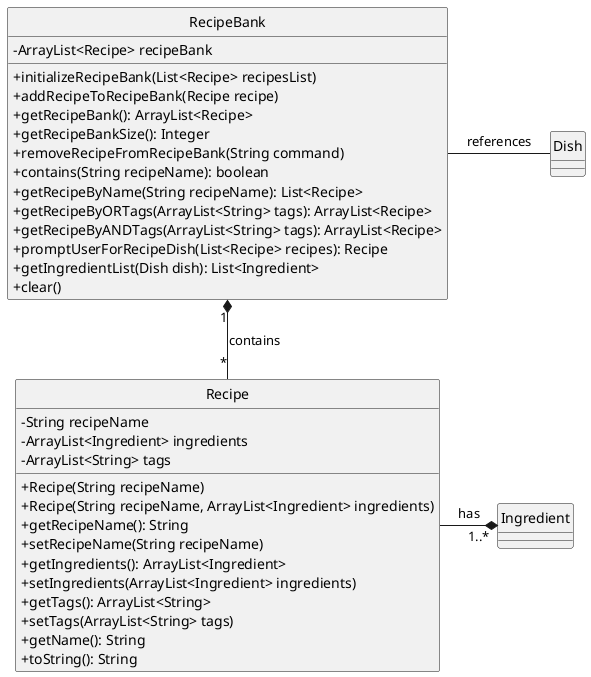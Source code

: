 @startuml
hide circle
skinparam classAttributeIconSize 0

class Recipe {
    - String recipeName
    - ArrayList<Ingredient> ingredients
    - ArrayList<String> tags

    + Recipe(String recipeName)
    + Recipe(String recipeName, ArrayList<Ingredient> ingredients)
    + getRecipeName(): String
    + setRecipeName(String recipeName)
    + getIngredients(): ArrayList<Ingredient>
    + setIngredients(ArrayList<Ingredient> ingredients)
    + getTags(): ArrayList<String>
    + setTags(ArrayList<String> tags)
    + getName(): String
    + toString(): String
}

class RecipeBank {
    - ArrayList<Recipe> recipeBank

    + initializeRecipeBank(List<Recipe> recipesList)
    + addRecipeToRecipeBank(Recipe recipe)
    + getRecipeBank(): ArrayList<Recipe>
    + getRecipeBankSize(): Integer
    + removeRecipeFromRecipeBank(String command)
    + contains(String recipeName): boolean
    + getRecipeByName(String recipeName): List<Recipe>
    + getRecipeByORTags(ArrayList<String> tags): ArrayList<Recipe>
    + getRecipeByANDTags(ArrayList<String> tags): ArrayList<Recipe>
    + promptUserForRecipeDish(List<Recipe> recipes): Recipe
    + getIngredientList(Dish dish): List<Ingredient>
    + clear()
}

RecipeBank "1" *-- "*" Recipe : contains
Recipe -* "1..*" Ingredient : has
RecipeBank - Dish : references

@enduml
